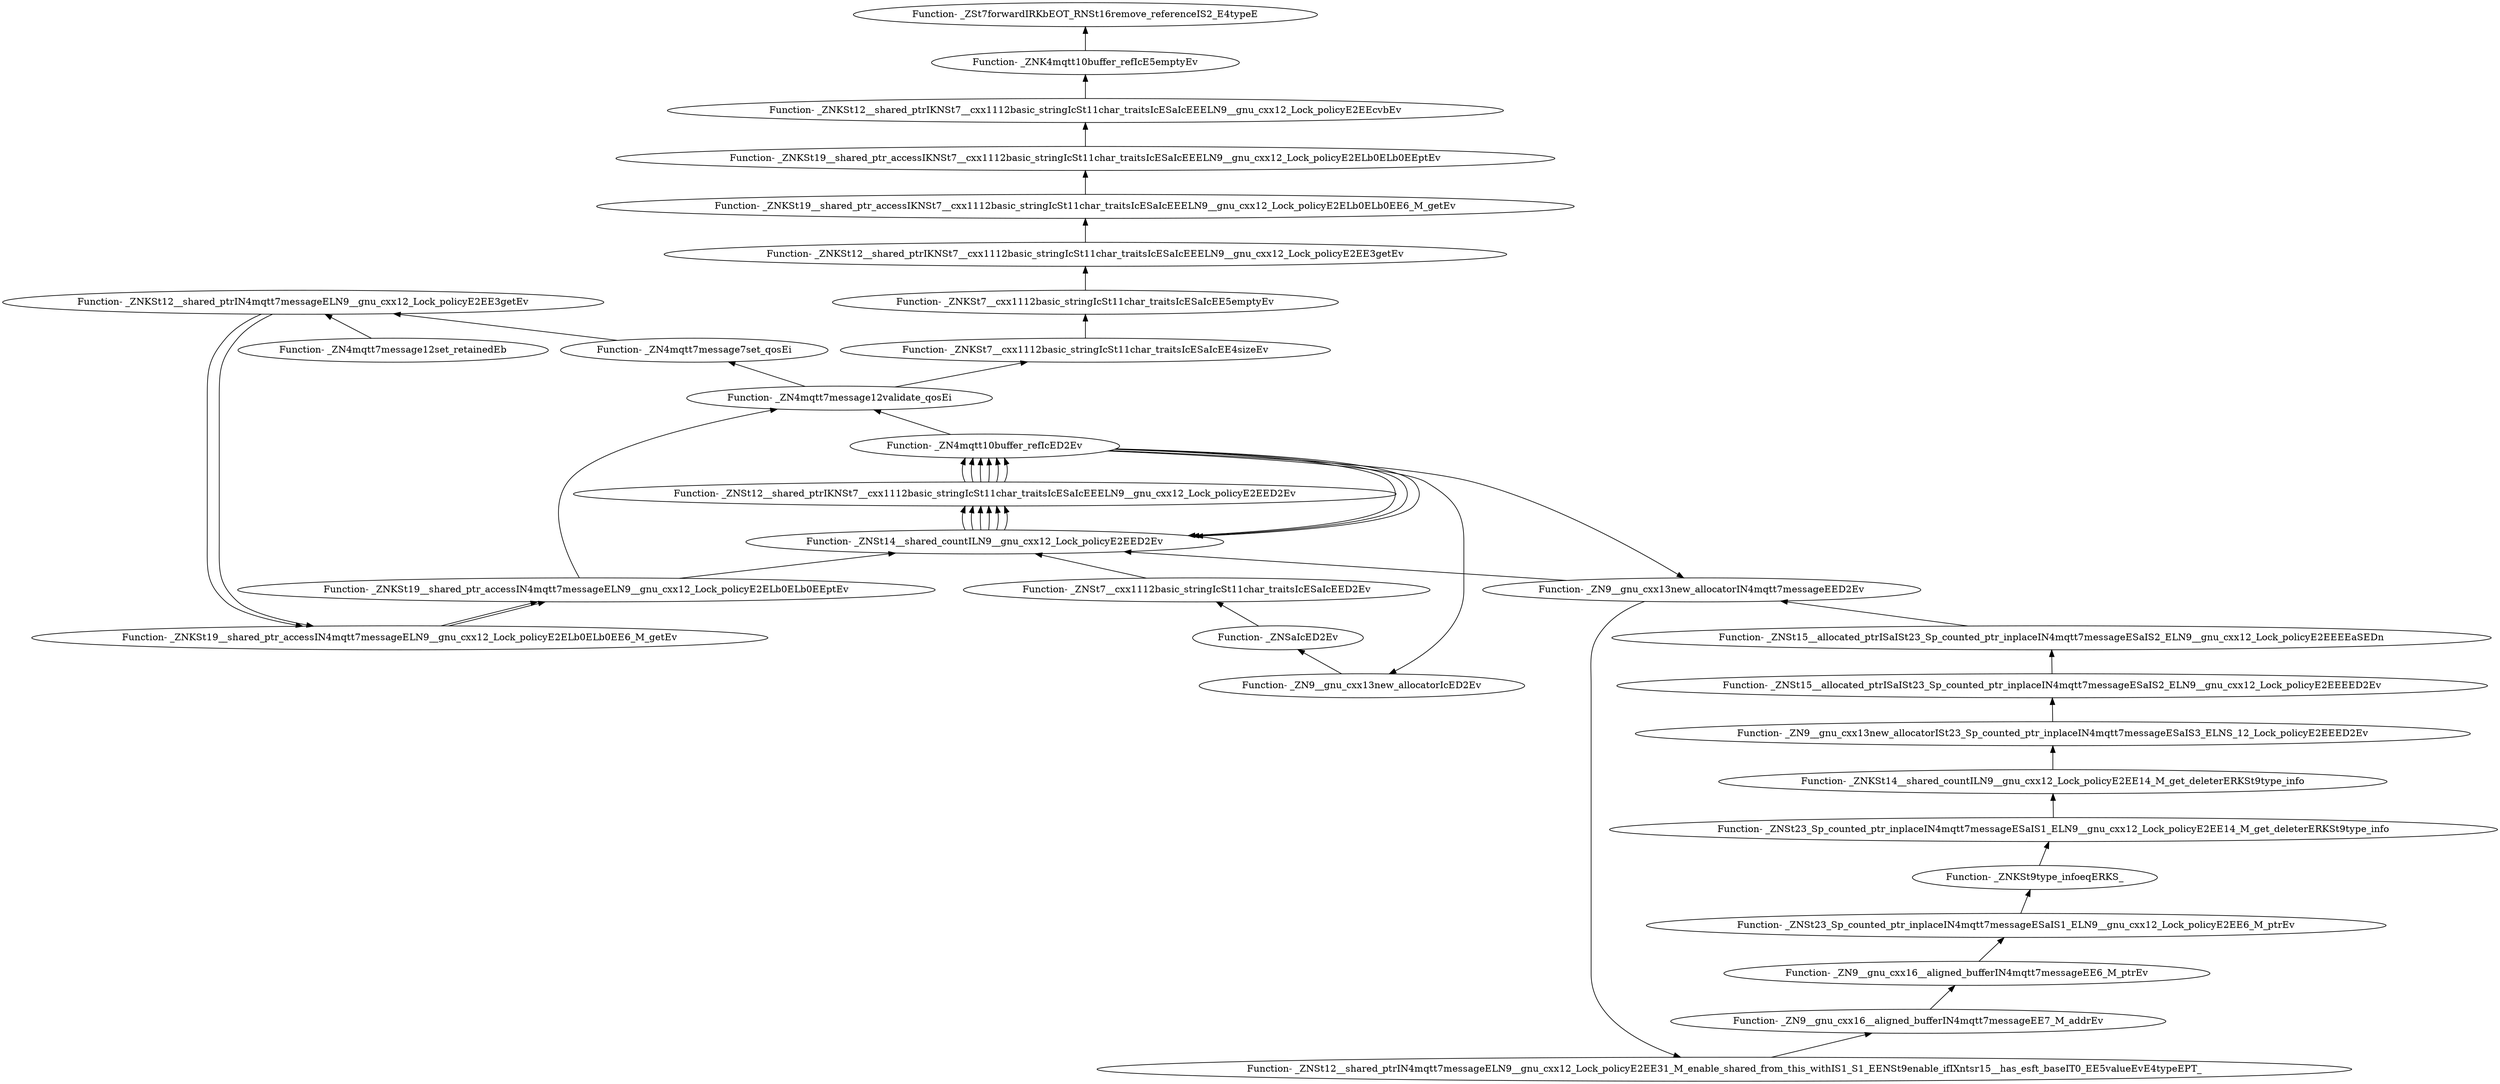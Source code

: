 digraph {
	"Function- _ZN4mqtt7message12set_retainedEb"
	"Function- _ZNKSt12__shared_ptrIN4mqtt7messageELN9__gnu_cxx12_Lock_policyE2EE3getEv"
	"Function- _ZNKSt12__shared_ptrIN4mqtt7messageELN9__gnu_cxx12_Lock_policyE2EE3getEv" -> "Function- _ZN4mqtt7message12set_retainedEb" [dir=back]
	"Function- _ZNKSt19__shared_ptr_accessIN4mqtt7messageELN9__gnu_cxx12_Lock_policyE2ELb0ELb0EE6_M_getEv"
	"Function- _ZNKSt19__shared_ptr_accessIN4mqtt7messageELN9__gnu_cxx12_Lock_policyE2ELb0ELb0EE6_M_getEv" -> "Function- _ZNKSt12__shared_ptrIN4mqtt7messageELN9__gnu_cxx12_Lock_policyE2EE3getEv" [dir=back]
	"Function- _ZNKSt19__shared_ptr_accessIN4mqtt7messageELN9__gnu_cxx12_Lock_policyE2ELb0ELb0EEptEv"
	"Function- _ZNKSt19__shared_ptr_accessIN4mqtt7messageELN9__gnu_cxx12_Lock_policyE2ELb0ELb0EEptEv" -> "Function- _ZNKSt19__shared_ptr_accessIN4mqtt7messageELN9__gnu_cxx12_Lock_policyE2ELb0ELb0EE6_M_getEv" [dir=back]
	"Function- _ZN4mqtt7message12validate_qosEi"
	"Function- _ZN4mqtt7message12validate_qosEi" -> "Function- _ZNKSt19__shared_ptr_accessIN4mqtt7messageELN9__gnu_cxx12_Lock_policyE2ELb0ELb0EEptEv" [dir=back]
	"Function- _ZN4mqtt7message7set_qosEi"
	"Function- _ZN4mqtt7message7set_qosEi" -> "Function- _ZN4mqtt7message12validate_qosEi" [dir=back]
	"Function- _ZNKSt12__shared_ptrIN4mqtt7messageELN9__gnu_cxx12_Lock_policyE2EE3getEv"
	"Function- _ZNKSt12__shared_ptrIN4mqtt7messageELN9__gnu_cxx12_Lock_policyE2EE3getEv" -> "Function- _ZN4mqtt7message7set_qosEi" [dir=back]
	"Function- _ZNKSt19__shared_ptr_accessIN4mqtt7messageELN9__gnu_cxx12_Lock_policyE2ELb0ELb0EE6_M_getEv"
	"Function- _ZNKSt19__shared_ptr_accessIN4mqtt7messageELN9__gnu_cxx12_Lock_policyE2ELb0ELb0EE6_M_getEv" -> "Function- _ZNKSt12__shared_ptrIN4mqtt7messageELN9__gnu_cxx12_Lock_policyE2EE3getEv" [dir=back]
	"Function- _ZNKSt19__shared_ptr_accessIN4mqtt7messageELN9__gnu_cxx12_Lock_policyE2ELb0ELb0EEptEv"
	"Function- _ZNKSt19__shared_ptr_accessIN4mqtt7messageELN9__gnu_cxx12_Lock_policyE2ELb0ELb0EEptEv" -> "Function- _ZNKSt19__shared_ptr_accessIN4mqtt7messageELN9__gnu_cxx12_Lock_policyE2ELb0ELb0EE6_M_getEv" [dir=back]
	"Function- _ZNSt14__shared_countILN9__gnu_cxx12_Lock_policyE2EED2Ev"
	"Function- _ZNSt14__shared_countILN9__gnu_cxx12_Lock_policyE2EED2Ev" -> "Function- _ZNKSt19__shared_ptr_accessIN4mqtt7messageELN9__gnu_cxx12_Lock_policyE2ELb0ELb0EEptEv" [dir=back]
	"Function- _ZNSt12__shared_ptrIKNSt7__cxx1112basic_stringIcSt11char_traitsIcESaIcEEELN9__gnu_cxx12_Lock_policyE2EED2Ev"
	"Function- _ZNSt12__shared_ptrIKNSt7__cxx1112basic_stringIcSt11char_traitsIcESaIcEEELN9__gnu_cxx12_Lock_policyE2EED2Ev" -> "Function- _ZNSt14__shared_countILN9__gnu_cxx12_Lock_policyE2EED2Ev" [dir=back]
	"Function- _ZN4mqtt10buffer_refIcED2Ev"
	"Function- _ZN4mqtt10buffer_refIcED2Ev" -> "Function- _ZNSt12__shared_ptrIKNSt7__cxx1112basic_stringIcSt11char_traitsIcESaIcEEELN9__gnu_cxx12_Lock_policyE2EED2Ev" [dir=back]
	"Function- _ZN9__gnu_cxx13new_allocatorIcED2Ev"
	"Function- _ZN9__gnu_cxx13new_allocatorIcED2Ev" -> "Function- _ZN4mqtt10buffer_refIcED2Ev" [dir=back]
	"Function- _ZNSaIcED2Ev"
	"Function- _ZNSaIcED2Ev" -> "Function- _ZN9__gnu_cxx13new_allocatorIcED2Ev" [dir=back]
	"Function- _ZNSt7__cxx1112basic_stringIcSt11char_traitsIcESaIcEED2Ev"
	"Function- _ZNSt7__cxx1112basic_stringIcSt11char_traitsIcESaIcEED2Ev" -> "Function- _ZNSaIcED2Ev" [dir=back]
	"Function- _ZNSt14__shared_countILN9__gnu_cxx12_Lock_policyE2EED2Ev"
	"Function- _ZNSt14__shared_countILN9__gnu_cxx12_Lock_policyE2EED2Ev" -> "Function- _ZNSt7__cxx1112basic_stringIcSt11char_traitsIcESaIcEED2Ev" [dir=back]
	"Function- _ZNSt12__shared_ptrIKNSt7__cxx1112basic_stringIcSt11char_traitsIcESaIcEEELN9__gnu_cxx12_Lock_policyE2EED2Ev"
	"Function- _ZNSt12__shared_ptrIKNSt7__cxx1112basic_stringIcSt11char_traitsIcESaIcEEELN9__gnu_cxx12_Lock_policyE2EED2Ev" -> "Function- _ZNSt14__shared_countILN9__gnu_cxx12_Lock_policyE2EED2Ev" [dir=back]
	"Function- _ZN4mqtt10buffer_refIcED2Ev"
	"Function- _ZN4mqtt10buffer_refIcED2Ev" -> "Function- _ZNSt12__shared_ptrIKNSt7__cxx1112basic_stringIcSt11char_traitsIcESaIcEEELN9__gnu_cxx12_Lock_policyE2EED2Ev" [dir=back]
	"Function- _ZNSt14__shared_countILN9__gnu_cxx12_Lock_policyE2EED2Ev"
	"Function- _ZNSt14__shared_countILN9__gnu_cxx12_Lock_policyE2EED2Ev" -> "Function- _ZN4mqtt10buffer_refIcED2Ev" [dir=back]
	"Function- _ZNSt12__shared_ptrIKNSt7__cxx1112basic_stringIcSt11char_traitsIcESaIcEEELN9__gnu_cxx12_Lock_policyE2EED2Ev"
	"Function- _ZNSt12__shared_ptrIKNSt7__cxx1112basic_stringIcSt11char_traitsIcESaIcEEELN9__gnu_cxx12_Lock_policyE2EED2Ev" -> "Function- _ZNSt14__shared_countILN9__gnu_cxx12_Lock_policyE2EED2Ev" [dir=back]
	"Function- _ZN4mqtt10buffer_refIcED2Ev"
	"Function- _ZN4mqtt10buffer_refIcED2Ev" -> "Function- _ZNSt12__shared_ptrIKNSt7__cxx1112basic_stringIcSt11char_traitsIcESaIcEEELN9__gnu_cxx12_Lock_policyE2EED2Ev" [dir=back]
	"Function- _ZNSt14__shared_countILN9__gnu_cxx12_Lock_policyE2EED2Ev"
	"Function- _ZNSt14__shared_countILN9__gnu_cxx12_Lock_policyE2EED2Ev" -> "Function- _ZN4mqtt10buffer_refIcED2Ev" [dir=back]
	"Function- _ZNSt12__shared_ptrIKNSt7__cxx1112basic_stringIcSt11char_traitsIcESaIcEEELN9__gnu_cxx12_Lock_policyE2EED2Ev"
	"Function- _ZNSt12__shared_ptrIKNSt7__cxx1112basic_stringIcSt11char_traitsIcESaIcEEELN9__gnu_cxx12_Lock_policyE2EED2Ev" -> "Function- _ZNSt14__shared_countILN9__gnu_cxx12_Lock_policyE2EED2Ev" [dir=back]
	"Function- _ZN4mqtt10buffer_refIcED2Ev"
	"Function- _ZN4mqtt10buffer_refIcED2Ev" -> "Function- _ZNSt12__shared_ptrIKNSt7__cxx1112basic_stringIcSt11char_traitsIcESaIcEEELN9__gnu_cxx12_Lock_policyE2EED2Ev" [dir=back]
	"Function- _ZN9__gnu_cxx13new_allocatorIN4mqtt7messageEED2Ev"
	"Function- _ZN9__gnu_cxx13new_allocatorIN4mqtt7messageEED2Ev" -> "Function- _ZN4mqtt10buffer_refIcED2Ev" [dir=back]
	"Function- _ZNSt12__shared_ptrIN4mqtt7messageELN9__gnu_cxx12_Lock_policyE2EE31_M_enable_shared_from_this_withIS1_S1_EENSt9enable_ifIXntsr15__has_esft_baseIT0_EE5valueEvE4typeEPT_"
	"Function- _ZNSt12__shared_ptrIN4mqtt7messageELN9__gnu_cxx12_Lock_policyE2EE31_M_enable_shared_from_this_withIS1_S1_EENSt9enable_ifIXntsr15__has_esft_baseIT0_EE5valueEvE4typeEPT_" -> "Function- _ZN9__gnu_cxx13new_allocatorIN4mqtt7messageEED2Ev" [dir=back]
	"Function- _ZN9__gnu_cxx16__aligned_bufferIN4mqtt7messageEE7_M_addrEv"
	"Function- _ZN9__gnu_cxx16__aligned_bufferIN4mqtt7messageEE7_M_addrEv" -> "Function- _ZNSt12__shared_ptrIN4mqtt7messageELN9__gnu_cxx12_Lock_policyE2EE31_M_enable_shared_from_this_withIS1_S1_EENSt9enable_ifIXntsr15__has_esft_baseIT0_EE5valueEvE4typeEPT_" [dir=back]
	"Function- _ZN9__gnu_cxx16__aligned_bufferIN4mqtt7messageEE6_M_ptrEv"
	"Function- _ZN9__gnu_cxx16__aligned_bufferIN4mqtt7messageEE6_M_ptrEv" -> "Function- _ZN9__gnu_cxx16__aligned_bufferIN4mqtt7messageEE7_M_addrEv" [dir=back]
	"Function- _ZNSt23_Sp_counted_ptr_inplaceIN4mqtt7messageESaIS1_ELN9__gnu_cxx12_Lock_policyE2EE6_M_ptrEv"
	"Function- _ZNSt23_Sp_counted_ptr_inplaceIN4mqtt7messageESaIS1_ELN9__gnu_cxx12_Lock_policyE2EE6_M_ptrEv" -> "Function- _ZN9__gnu_cxx16__aligned_bufferIN4mqtt7messageEE6_M_ptrEv" [dir=back]
	"Function- _ZNKSt9type_infoeqERKS_"
	"Function- _ZNKSt9type_infoeqERKS_" -> "Function- _ZNSt23_Sp_counted_ptr_inplaceIN4mqtt7messageESaIS1_ELN9__gnu_cxx12_Lock_policyE2EE6_M_ptrEv" [dir=back]
	"Function- _ZNSt23_Sp_counted_ptr_inplaceIN4mqtt7messageESaIS1_ELN9__gnu_cxx12_Lock_policyE2EE14_M_get_deleterERKSt9type_info"
	"Function- _ZNSt23_Sp_counted_ptr_inplaceIN4mqtt7messageESaIS1_ELN9__gnu_cxx12_Lock_policyE2EE14_M_get_deleterERKSt9type_info" -> "Function- _ZNKSt9type_infoeqERKS_" [dir=back]
	"Function- _ZNKSt14__shared_countILN9__gnu_cxx12_Lock_policyE2EE14_M_get_deleterERKSt9type_info"
	"Function- _ZNKSt14__shared_countILN9__gnu_cxx12_Lock_policyE2EE14_M_get_deleterERKSt9type_info" -> "Function- _ZNSt23_Sp_counted_ptr_inplaceIN4mqtt7messageESaIS1_ELN9__gnu_cxx12_Lock_policyE2EE14_M_get_deleterERKSt9type_info" [dir=back]
	"Function- _ZN9__gnu_cxx13new_allocatorISt23_Sp_counted_ptr_inplaceIN4mqtt7messageESaIS3_ELNS_12_Lock_policyE2EEED2Ev"
	"Function- _ZN9__gnu_cxx13new_allocatorISt23_Sp_counted_ptr_inplaceIN4mqtt7messageESaIS3_ELNS_12_Lock_policyE2EEED2Ev" -> "Function- _ZNKSt14__shared_countILN9__gnu_cxx12_Lock_policyE2EE14_M_get_deleterERKSt9type_info" [dir=back]
	"Function- _ZNSt15__allocated_ptrISaISt23_Sp_counted_ptr_inplaceIN4mqtt7messageESaIS2_ELN9__gnu_cxx12_Lock_policyE2EEEED2Ev"
	"Function- _ZNSt15__allocated_ptrISaISt23_Sp_counted_ptr_inplaceIN4mqtt7messageESaIS2_ELN9__gnu_cxx12_Lock_policyE2EEEED2Ev" -> "Function- _ZN9__gnu_cxx13new_allocatorISt23_Sp_counted_ptr_inplaceIN4mqtt7messageESaIS3_ELNS_12_Lock_policyE2EEED2Ev" [dir=back]
	"Function- _ZNSt15__allocated_ptrISaISt23_Sp_counted_ptr_inplaceIN4mqtt7messageESaIS2_ELN9__gnu_cxx12_Lock_policyE2EEEEaSEDn"
	"Function- _ZNSt15__allocated_ptrISaISt23_Sp_counted_ptr_inplaceIN4mqtt7messageESaIS2_ELN9__gnu_cxx12_Lock_policyE2EEEEaSEDn" -> "Function- _ZNSt15__allocated_ptrISaISt23_Sp_counted_ptr_inplaceIN4mqtt7messageESaIS2_ELN9__gnu_cxx12_Lock_policyE2EEEED2Ev" [dir=back]
	"Function- _ZN9__gnu_cxx13new_allocatorIN4mqtt7messageEED2Ev"
	"Function- _ZN9__gnu_cxx13new_allocatorIN4mqtt7messageEED2Ev" -> "Function- _ZNSt15__allocated_ptrISaISt23_Sp_counted_ptr_inplaceIN4mqtt7messageESaIS2_ELN9__gnu_cxx12_Lock_policyE2EEEEaSEDn" [dir=back]
	"Function- _ZNSt14__shared_countILN9__gnu_cxx12_Lock_policyE2EED2Ev"
	"Function- _ZNSt14__shared_countILN9__gnu_cxx12_Lock_policyE2EED2Ev" -> "Function- _ZN9__gnu_cxx13new_allocatorIN4mqtt7messageEED2Ev" [dir=back]
	"Function- _ZNSt12__shared_ptrIKNSt7__cxx1112basic_stringIcSt11char_traitsIcESaIcEEELN9__gnu_cxx12_Lock_policyE2EED2Ev"
	"Function- _ZNSt12__shared_ptrIKNSt7__cxx1112basic_stringIcSt11char_traitsIcESaIcEEELN9__gnu_cxx12_Lock_policyE2EED2Ev" -> "Function- _ZNSt14__shared_countILN9__gnu_cxx12_Lock_policyE2EED2Ev" [dir=back]
	"Function- _ZN4mqtt10buffer_refIcED2Ev"
	"Function- _ZN4mqtt10buffer_refIcED2Ev" -> "Function- _ZNSt12__shared_ptrIKNSt7__cxx1112basic_stringIcSt11char_traitsIcESaIcEEELN9__gnu_cxx12_Lock_policyE2EED2Ev" [dir=back]
	"Function- _ZNSt14__shared_countILN9__gnu_cxx12_Lock_policyE2EED2Ev"
	"Function- _ZNSt14__shared_countILN9__gnu_cxx12_Lock_policyE2EED2Ev" -> "Function- _ZN4mqtt10buffer_refIcED2Ev" [dir=back]
	"Function- _ZNSt12__shared_ptrIKNSt7__cxx1112basic_stringIcSt11char_traitsIcESaIcEEELN9__gnu_cxx12_Lock_policyE2EED2Ev"
	"Function- _ZNSt12__shared_ptrIKNSt7__cxx1112basic_stringIcSt11char_traitsIcESaIcEEELN9__gnu_cxx12_Lock_policyE2EED2Ev" -> "Function- _ZNSt14__shared_countILN9__gnu_cxx12_Lock_policyE2EED2Ev" [dir=back]
	"Function- _ZN4mqtt10buffer_refIcED2Ev"
	"Function- _ZN4mqtt10buffer_refIcED2Ev" -> "Function- _ZNSt12__shared_ptrIKNSt7__cxx1112basic_stringIcSt11char_traitsIcESaIcEEELN9__gnu_cxx12_Lock_policyE2EED2Ev" [dir=back]
	"Function- _ZN4mqtt7message12validate_qosEi"
	"Function- _ZN4mqtt7message12validate_qosEi" -> "Function- _ZN4mqtt10buffer_refIcED2Ev" [dir=back]
	"Function- _ZNKSt7__cxx1112basic_stringIcSt11char_traitsIcESaIcEE4sizeEv"
	"Function- _ZNKSt7__cxx1112basic_stringIcSt11char_traitsIcESaIcEE4sizeEv" -> "Function- _ZN4mqtt7message12validate_qosEi" [dir=back]
	"Function- _ZNKSt7__cxx1112basic_stringIcSt11char_traitsIcESaIcEE5emptyEv"
	"Function- _ZNKSt7__cxx1112basic_stringIcSt11char_traitsIcESaIcEE5emptyEv" -> "Function- _ZNKSt7__cxx1112basic_stringIcSt11char_traitsIcESaIcEE4sizeEv" [dir=back]
	"Function- _ZNKSt12__shared_ptrIKNSt7__cxx1112basic_stringIcSt11char_traitsIcESaIcEEELN9__gnu_cxx12_Lock_policyE2EE3getEv"
	"Function- _ZNKSt12__shared_ptrIKNSt7__cxx1112basic_stringIcSt11char_traitsIcESaIcEEELN9__gnu_cxx12_Lock_policyE2EE3getEv" -> "Function- _ZNKSt7__cxx1112basic_stringIcSt11char_traitsIcESaIcEE5emptyEv" [dir=back]
	"Function- _ZNKSt19__shared_ptr_accessIKNSt7__cxx1112basic_stringIcSt11char_traitsIcESaIcEEELN9__gnu_cxx12_Lock_policyE2ELb0ELb0EE6_M_getEv"
	"Function- _ZNKSt19__shared_ptr_accessIKNSt7__cxx1112basic_stringIcSt11char_traitsIcESaIcEEELN9__gnu_cxx12_Lock_policyE2ELb0ELb0EE6_M_getEv" -> "Function- _ZNKSt12__shared_ptrIKNSt7__cxx1112basic_stringIcSt11char_traitsIcESaIcEEELN9__gnu_cxx12_Lock_policyE2EE3getEv" [dir=back]
	"Function- _ZNKSt19__shared_ptr_accessIKNSt7__cxx1112basic_stringIcSt11char_traitsIcESaIcEEELN9__gnu_cxx12_Lock_policyE2ELb0ELb0EEptEv"
	"Function- _ZNKSt19__shared_ptr_accessIKNSt7__cxx1112basic_stringIcSt11char_traitsIcESaIcEEELN9__gnu_cxx12_Lock_policyE2ELb0ELb0EEptEv" -> "Function- _ZNKSt19__shared_ptr_accessIKNSt7__cxx1112basic_stringIcSt11char_traitsIcESaIcEEELN9__gnu_cxx12_Lock_policyE2ELb0ELb0EE6_M_getEv" [dir=back]
	"Function- _ZNKSt12__shared_ptrIKNSt7__cxx1112basic_stringIcSt11char_traitsIcESaIcEEELN9__gnu_cxx12_Lock_policyE2EEcvbEv"
	"Function- _ZNKSt12__shared_ptrIKNSt7__cxx1112basic_stringIcSt11char_traitsIcESaIcEEELN9__gnu_cxx12_Lock_policyE2EEcvbEv" -> "Function- _ZNKSt19__shared_ptr_accessIKNSt7__cxx1112basic_stringIcSt11char_traitsIcESaIcEEELN9__gnu_cxx12_Lock_policyE2ELb0ELb0EEptEv" [dir=back]
	"Function- _ZNK4mqtt10buffer_refIcE5emptyEv"
	"Function- _ZNK4mqtt10buffer_refIcE5emptyEv" -> "Function- _ZNKSt12__shared_ptrIKNSt7__cxx1112basic_stringIcSt11char_traitsIcESaIcEEELN9__gnu_cxx12_Lock_policyE2EEcvbEv" [dir=back]
	"Function- _ZSt7forwardIRKbEOT_RNSt16remove_referenceIS2_E4typeE"
	"Function- _ZSt7forwardIRKbEOT_RNSt16remove_referenceIS2_E4typeE" -> "Function- _ZNK4mqtt10buffer_refIcE5emptyEv" [dir=back]
}
